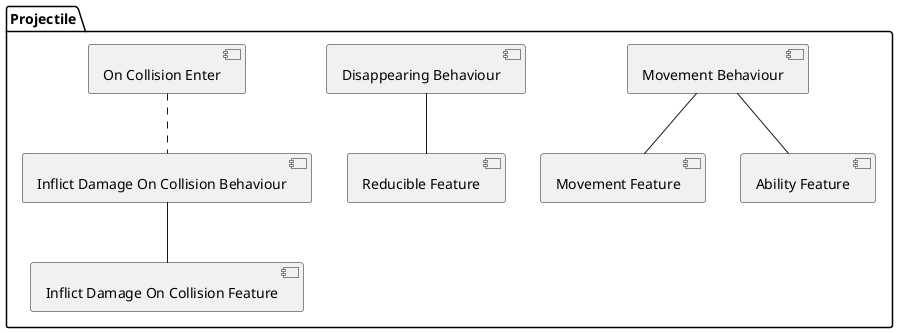 @startuml

package Projectile {
    [Movement Behaviour] as movementBeh
    [Disappearing Behaviour] as disappearingBeh
    [Inflict Damage On Collision Behaviour] as inflictDamageBeh
    [Movement Feature] as movementFea
    [Reducible Feature] as reducibleFea
    [Ability Feature] as abilityFea
    [Inflict Damage On Collision Feature] as inflictDamageFea
    [On Collision Enter] as onCollisionEnter
}

movementBeh -- movementFea
movementBeh -- abilityFea

disappearingBeh -- reducibleFea

inflictDamageBeh -- inflictDamageFea

onCollisionEnter .. inflictDamageBeh

@enduml